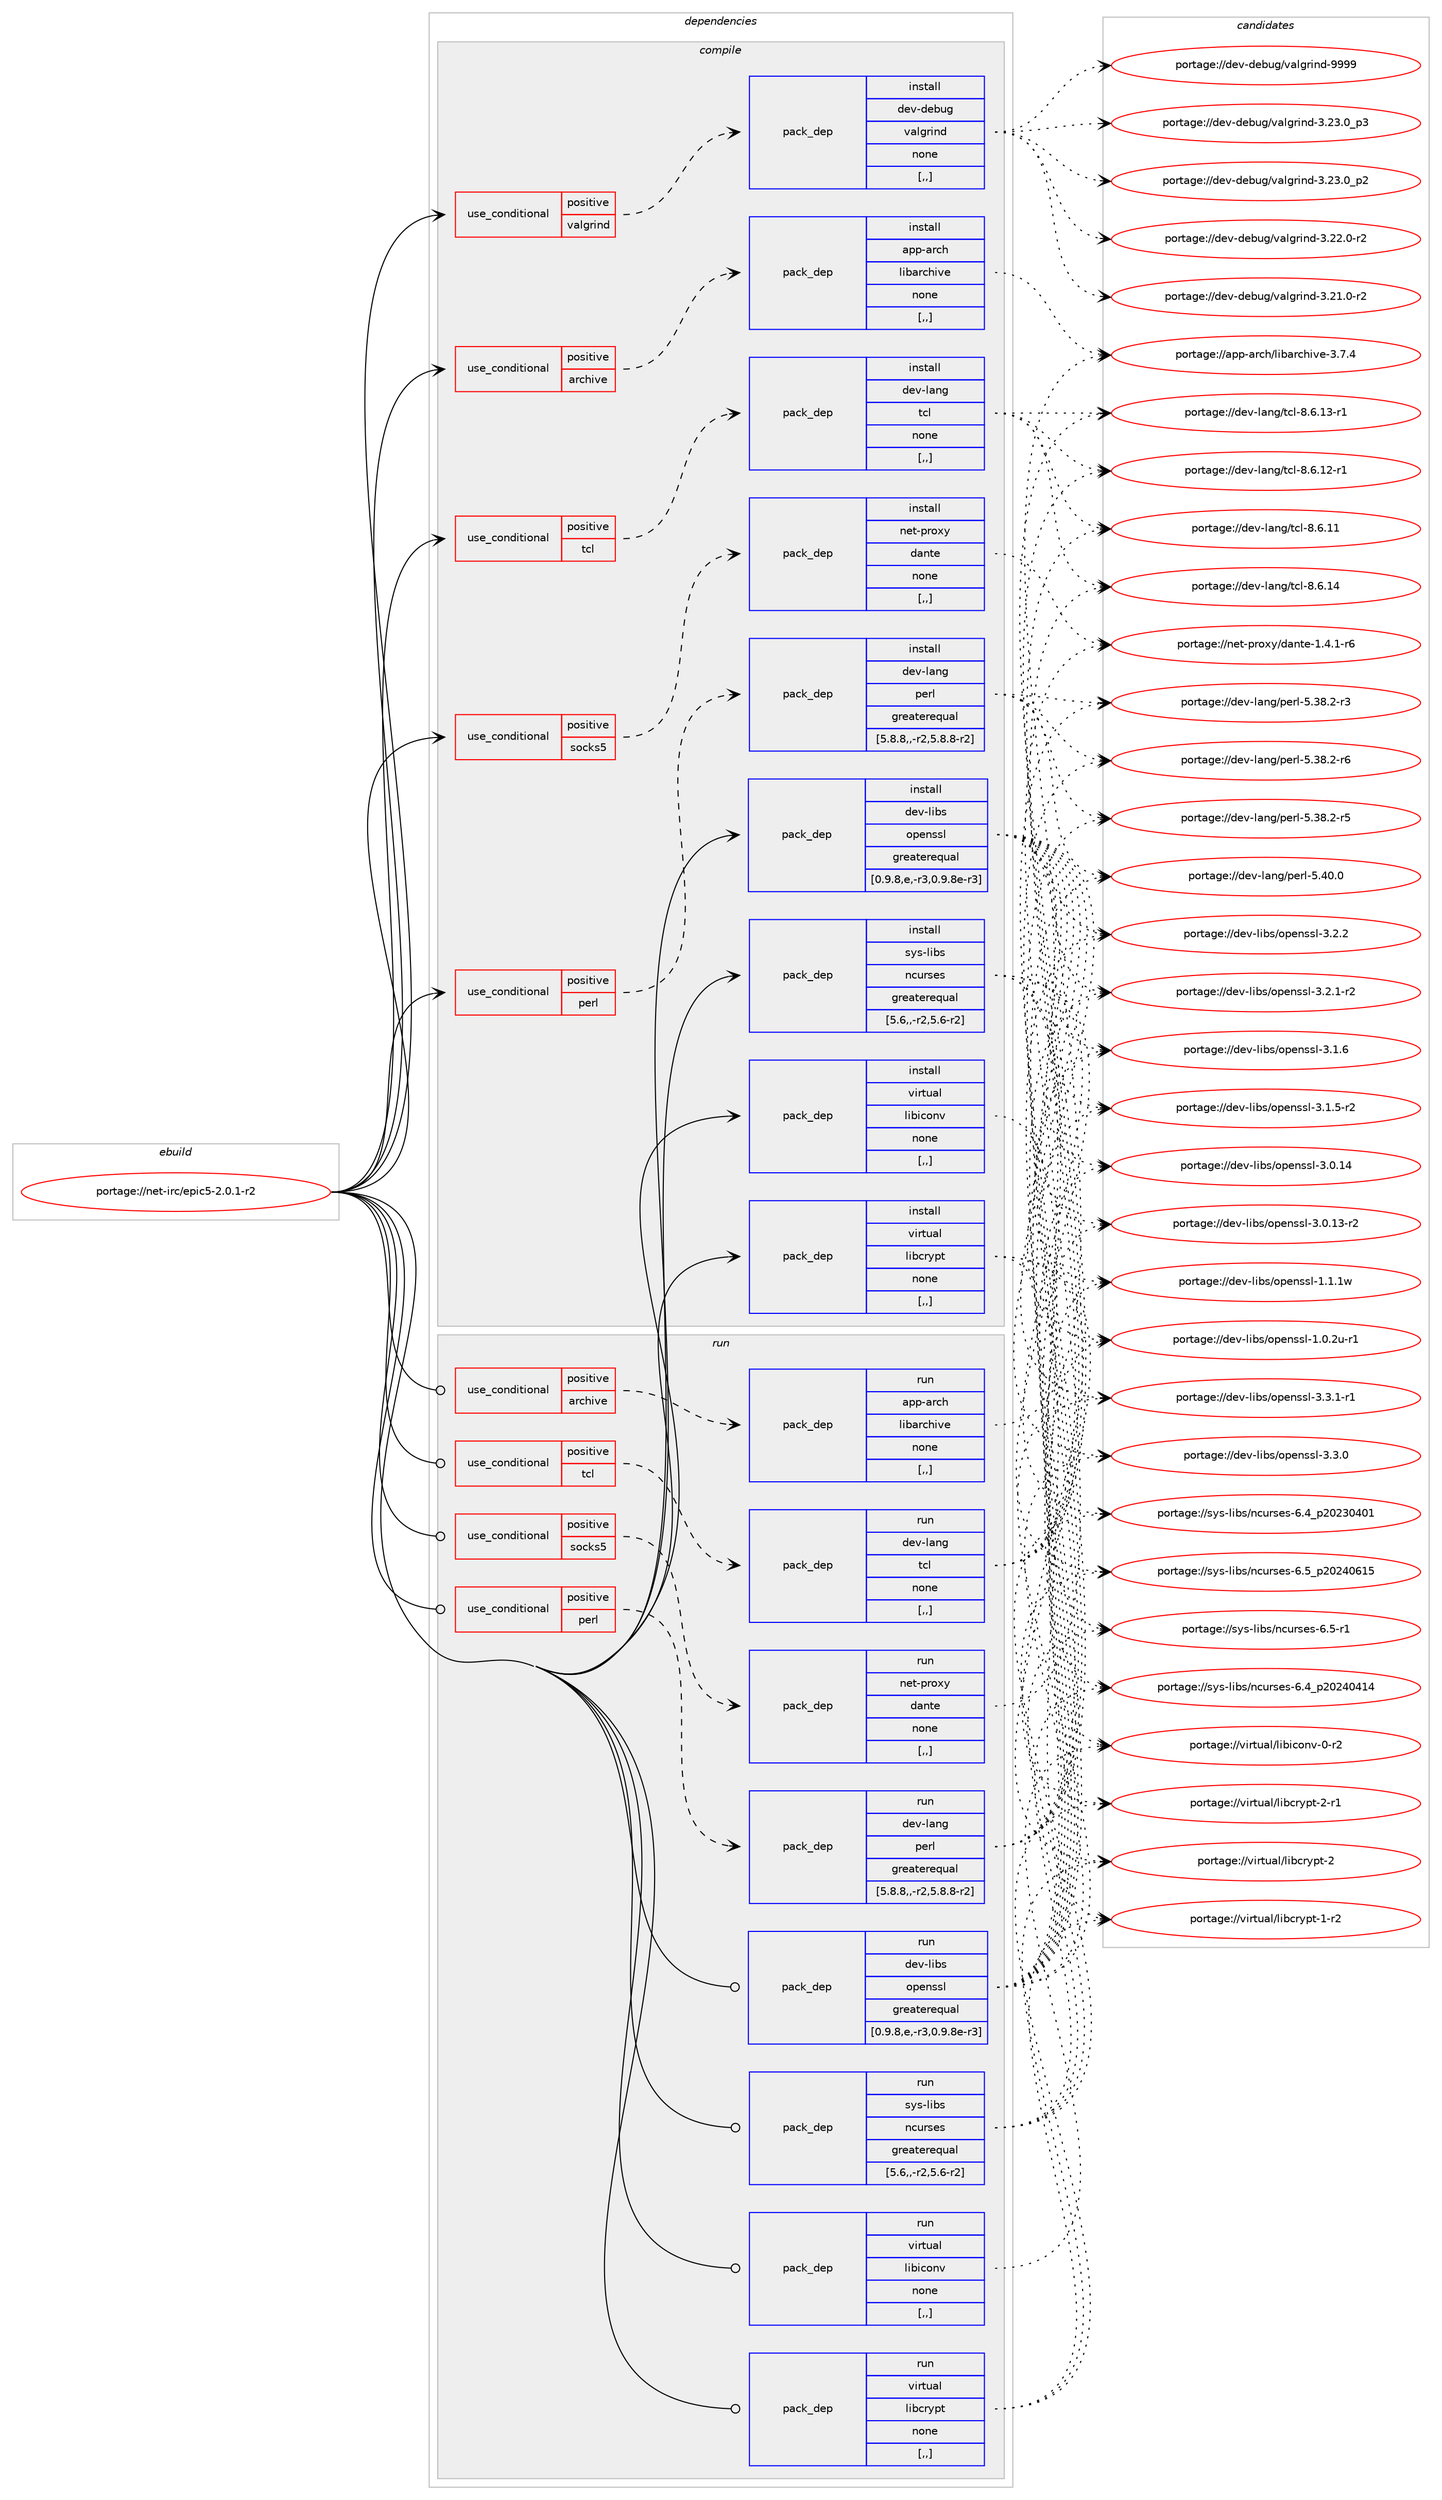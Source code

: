 digraph prolog {

# *************
# Graph options
# *************

newrank=true;
concentrate=true;
compound=true;
graph [rankdir=LR,fontname=Helvetica,fontsize=10,ranksep=1.5];#, ranksep=2.5, nodesep=0.2];
edge  [arrowhead=vee];
node  [fontname=Helvetica,fontsize=10];

# **********
# The ebuild
# **********

subgraph cluster_leftcol {
color=gray;
label=<<i>ebuild</i>>;
id [label="portage://net-irc/epic5-2.0.1-r2", color=red, width=4, href="../net-irc/epic5-2.0.1-r2.svg"];
}

# ****************
# The dependencies
# ****************

subgraph cluster_midcol {
color=gray;
label=<<i>dependencies</i>>;
subgraph cluster_compile {
fillcolor="#eeeeee";
style=filled;
label=<<i>compile</i>>;
subgraph cond92189 {
dependency354810 [label=<<TABLE BORDER="0" CELLBORDER="1" CELLSPACING="0" CELLPADDING="4"><TR><TD ROWSPAN="3" CELLPADDING="10">use_conditional</TD></TR><TR><TD>positive</TD></TR><TR><TD>archive</TD></TR></TABLE>>, shape=none, color=red];
subgraph pack260005 {
dependency354811 [label=<<TABLE BORDER="0" CELLBORDER="1" CELLSPACING="0" CELLPADDING="4" WIDTH="220"><TR><TD ROWSPAN="6" CELLPADDING="30">pack_dep</TD></TR><TR><TD WIDTH="110">install</TD></TR><TR><TD>app-arch</TD></TR><TR><TD>libarchive</TD></TR><TR><TD>none</TD></TR><TR><TD>[,,]</TD></TR></TABLE>>, shape=none, color=blue];
}
dependency354810:e -> dependency354811:w [weight=20,style="dashed",arrowhead="vee"];
}
id:e -> dependency354810:w [weight=20,style="solid",arrowhead="vee"];
subgraph cond92190 {
dependency354812 [label=<<TABLE BORDER="0" CELLBORDER="1" CELLSPACING="0" CELLPADDING="4"><TR><TD ROWSPAN="3" CELLPADDING="10">use_conditional</TD></TR><TR><TD>positive</TD></TR><TR><TD>perl</TD></TR></TABLE>>, shape=none, color=red];
subgraph pack260006 {
dependency354813 [label=<<TABLE BORDER="0" CELLBORDER="1" CELLSPACING="0" CELLPADDING="4" WIDTH="220"><TR><TD ROWSPAN="6" CELLPADDING="30">pack_dep</TD></TR><TR><TD WIDTH="110">install</TD></TR><TR><TD>dev-lang</TD></TR><TR><TD>perl</TD></TR><TR><TD>greaterequal</TD></TR><TR><TD>[5.8.8,,-r2,5.8.8-r2]</TD></TR></TABLE>>, shape=none, color=blue];
}
dependency354812:e -> dependency354813:w [weight=20,style="dashed",arrowhead="vee"];
}
id:e -> dependency354812:w [weight=20,style="solid",arrowhead="vee"];
subgraph cond92191 {
dependency354814 [label=<<TABLE BORDER="0" CELLBORDER="1" CELLSPACING="0" CELLPADDING="4"><TR><TD ROWSPAN="3" CELLPADDING="10">use_conditional</TD></TR><TR><TD>positive</TD></TR><TR><TD>socks5</TD></TR></TABLE>>, shape=none, color=red];
subgraph pack260007 {
dependency354815 [label=<<TABLE BORDER="0" CELLBORDER="1" CELLSPACING="0" CELLPADDING="4" WIDTH="220"><TR><TD ROWSPAN="6" CELLPADDING="30">pack_dep</TD></TR><TR><TD WIDTH="110">install</TD></TR><TR><TD>net-proxy</TD></TR><TR><TD>dante</TD></TR><TR><TD>none</TD></TR><TR><TD>[,,]</TD></TR></TABLE>>, shape=none, color=blue];
}
dependency354814:e -> dependency354815:w [weight=20,style="dashed",arrowhead="vee"];
}
id:e -> dependency354814:w [weight=20,style="solid",arrowhead="vee"];
subgraph cond92192 {
dependency354816 [label=<<TABLE BORDER="0" CELLBORDER="1" CELLSPACING="0" CELLPADDING="4"><TR><TD ROWSPAN="3" CELLPADDING="10">use_conditional</TD></TR><TR><TD>positive</TD></TR><TR><TD>tcl</TD></TR></TABLE>>, shape=none, color=red];
subgraph pack260008 {
dependency354817 [label=<<TABLE BORDER="0" CELLBORDER="1" CELLSPACING="0" CELLPADDING="4" WIDTH="220"><TR><TD ROWSPAN="6" CELLPADDING="30">pack_dep</TD></TR><TR><TD WIDTH="110">install</TD></TR><TR><TD>dev-lang</TD></TR><TR><TD>tcl</TD></TR><TR><TD>none</TD></TR><TR><TD>[,,]</TD></TR></TABLE>>, shape=none, color=blue];
}
dependency354816:e -> dependency354817:w [weight=20,style="dashed",arrowhead="vee"];
}
id:e -> dependency354816:w [weight=20,style="solid",arrowhead="vee"];
subgraph cond92193 {
dependency354818 [label=<<TABLE BORDER="0" CELLBORDER="1" CELLSPACING="0" CELLPADDING="4"><TR><TD ROWSPAN="3" CELLPADDING="10">use_conditional</TD></TR><TR><TD>positive</TD></TR><TR><TD>valgrind</TD></TR></TABLE>>, shape=none, color=red];
subgraph pack260009 {
dependency354819 [label=<<TABLE BORDER="0" CELLBORDER="1" CELLSPACING="0" CELLPADDING="4" WIDTH="220"><TR><TD ROWSPAN="6" CELLPADDING="30">pack_dep</TD></TR><TR><TD WIDTH="110">install</TD></TR><TR><TD>dev-debug</TD></TR><TR><TD>valgrind</TD></TR><TR><TD>none</TD></TR><TR><TD>[,,]</TD></TR></TABLE>>, shape=none, color=blue];
}
dependency354818:e -> dependency354819:w [weight=20,style="dashed",arrowhead="vee"];
}
id:e -> dependency354818:w [weight=20,style="solid",arrowhead="vee"];
subgraph pack260010 {
dependency354820 [label=<<TABLE BORDER="0" CELLBORDER="1" CELLSPACING="0" CELLPADDING="4" WIDTH="220"><TR><TD ROWSPAN="6" CELLPADDING="30">pack_dep</TD></TR><TR><TD WIDTH="110">install</TD></TR><TR><TD>dev-libs</TD></TR><TR><TD>openssl</TD></TR><TR><TD>greaterequal</TD></TR><TR><TD>[0.9.8,e,-r3,0.9.8e-r3]</TD></TR></TABLE>>, shape=none, color=blue];
}
id:e -> dependency354820:w [weight=20,style="solid",arrowhead="vee"];
subgraph pack260011 {
dependency354821 [label=<<TABLE BORDER="0" CELLBORDER="1" CELLSPACING="0" CELLPADDING="4" WIDTH="220"><TR><TD ROWSPAN="6" CELLPADDING="30">pack_dep</TD></TR><TR><TD WIDTH="110">install</TD></TR><TR><TD>sys-libs</TD></TR><TR><TD>ncurses</TD></TR><TR><TD>greaterequal</TD></TR><TR><TD>[5.6,,-r2,5.6-r2]</TD></TR></TABLE>>, shape=none, color=blue];
}
id:e -> dependency354821:w [weight=20,style="solid",arrowhead="vee"];
subgraph pack260012 {
dependency354822 [label=<<TABLE BORDER="0" CELLBORDER="1" CELLSPACING="0" CELLPADDING="4" WIDTH="220"><TR><TD ROWSPAN="6" CELLPADDING="30">pack_dep</TD></TR><TR><TD WIDTH="110">install</TD></TR><TR><TD>virtual</TD></TR><TR><TD>libcrypt</TD></TR><TR><TD>none</TD></TR><TR><TD>[,,]</TD></TR></TABLE>>, shape=none, color=blue];
}
id:e -> dependency354822:w [weight=20,style="solid",arrowhead="vee"];
subgraph pack260013 {
dependency354823 [label=<<TABLE BORDER="0" CELLBORDER="1" CELLSPACING="0" CELLPADDING="4" WIDTH="220"><TR><TD ROWSPAN="6" CELLPADDING="30">pack_dep</TD></TR><TR><TD WIDTH="110">install</TD></TR><TR><TD>virtual</TD></TR><TR><TD>libiconv</TD></TR><TR><TD>none</TD></TR><TR><TD>[,,]</TD></TR></TABLE>>, shape=none, color=blue];
}
id:e -> dependency354823:w [weight=20,style="solid",arrowhead="vee"];
}
subgraph cluster_compileandrun {
fillcolor="#eeeeee";
style=filled;
label=<<i>compile and run</i>>;
}
subgraph cluster_run {
fillcolor="#eeeeee";
style=filled;
label=<<i>run</i>>;
subgraph cond92194 {
dependency354824 [label=<<TABLE BORDER="0" CELLBORDER="1" CELLSPACING="0" CELLPADDING="4"><TR><TD ROWSPAN="3" CELLPADDING="10">use_conditional</TD></TR><TR><TD>positive</TD></TR><TR><TD>archive</TD></TR></TABLE>>, shape=none, color=red];
subgraph pack260014 {
dependency354825 [label=<<TABLE BORDER="0" CELLBORDER="1" CELLSPACING="0" CELLPADDING="4" WIDTH="220"><TR><TD ROWSPAN="6" CELLPADDING="30">pack_dep</TD></TR><TR><TD WIDTH="110">run</TD></TR><TR><TD>app-arch</TD></TR><TR><TD>libarchive</TD></TR><TR><TD>none</TD></TR><TR><TD>[,,]</TD></TR></TABLE>>, shape=none, color=blue];
}
dependency354824:e -> dependency354825:w [weight=20,style="dashed",arrowhead="vee"];
}
id:e -> dependency354824:w [weight=20,style="solid",arrowhead="odot"];
subgraph cond92195 {
dependency354826 [label=<<TABLE BORDER="0" CELLBORDER="1" CELLSPACING="0" CELLPADDING="4"><TR><TD ROWSPAN="3" CELLPADDING="10">use_conditional</TD></TR><TR><TD>positive</TD></TR><TR><TD>perl</TD></TR></TABLE>>, shape=none, color=red];
subgraph pack260015 {
dependency354827 [label=<<TABLE BORDER="0" CELLBORDER="1" CELLSPACING="0" CELLPADDING="4" WIDTH="220"><TR><TD ROWSPAN="6" CELLPADDING="30">pack_dep</TD></TR><TR><TD WIDTH="110">run</TD></TR><TR><TD>dev-lang</TD></TR><TR><TD>perl</TD></TR><TR><TD>greaterequal</TD></TR><TR><TD>[5.8.8,,-r2,5.8.8-r2]</TD></TR></TABLE>>, shape=none, color=blue];
}
dependency354826:e -> dependency354827:w [weight=20,style="dashed",arrowhead="vee"];
}
id:e -> dependency354826:w [weight=20,style="solid",arrowhead="odot"];
subgraph cond92196 {
dependency354828 [label=<<TABLE BORDER="0" CELLBORDER="1" CELLSPACING="0" CELLPADDING="4"><TR><TD ROWSPAN="3" CELLPADDING="10">use_conditional</TD></TR><TR><TD>positive</TD></TR><TR><TD>socks5</TD></TR></TABLE>>, shape=none, color=red];
subgraph pack260016 {
dependency354829 [label=<<TABLE BORDER="0" CELLBORDER="1" CELLSPACING="0" CELLPADDING="4" WIDTH="220"><TR><TD ROWSPAN="6" CELLPADDING="30">pack_dep</TD></TR><TR><TD WIDTH="110">run</TD></TR><TR><TD>net-proxy</TD></TR><TR><TD>dante</TD></TR><TR><TD>none</TD></TR><TR><TD>[,,]</TD></TR></TABLE>>, shape=none, color=blue];
}
dependency354828:e -> dependency354829:w [weight=20,style="dashed",arrowhead="vee"];
}
id:e -> dependency354828:w [weight=20,style="solid",arrowhead="odot"];
subgraph cond92197 {
dependency354830 [label=<<TABLE BORDER="0" CELLBORDER="1" CELLSPACING="0" CELLPADDING="4"><TR><TD ROWSPAN="3" CELLPADDING="10">use_conditional</TD></TR><TR><TD>positive</TD></TR><TR><TD>tcl</TD></TR></TABLE>>, shape=none, color=red];
subgraph pack260017 {
dependency354831 [label=<<TABLE BORDER="0" CELLBORDER="1" CELLSPACING="0" CELLPADDING="4" WIDTH="220"><TR><TD ROWSPAN="6" CELLPADDING="30">pack_dep</TD></TR><TR><TD WIDTH="110">run</TD></TR><TR><TD>dev-lang</TD></TR><TR><TD>tcl</TD></TR><TR><TD>none</TD></TR><TR><TD>[,,]</TD></TR></TABLE>>, shape=none, color=blue];
}
dependency354830:e -> dependency354831:w [weight=20,style="dashed",arrowhead="vee"];
}
id:e -> dependency354830:w [weight=20,style="solid",arrowhead="odot"];
subgraph pack260018 {
dependency354832 [label=<<TABLE BORDER="0" CELLBORDER="1" CELLSPACING="0" CELLPADDING="4" WIDTH="220"><TR><TD ROWSPAN="6" CELLPADDING="30">pack_dep</TD></TR><TR><TD WIDTH="110">run</TD></TR><TR><TD>dev-libs</TD></TR><TR><TD>openssl</TD></TR><TR><TD>greaterequal</TD></TR><TR><TD>[0.9.8,e,-r3,0.9.8e-r3]</TD></TR></TABLE>>, shape=none, color=blue];
}
id:e -> dependency354832:w [weight=20,style="solid",arrowhead="odot"];
subgraph pack260019 {
dependency354833 [label=<<TABLE BORDER="0" CELLBORDER="1" CELLSPACING="0" CELLPADDING="4" WIDTH="220"><TR><TD ROWSPAN="6" CELLPADDING="30">pack_dep</TD></TR><TR><TD WIDTH="110">run</TD></TR><TR><TD>sys-libs</TD></TR><TR><TD>ncurses</TD></TR><TR><TD>greaterequal</TD></TR><TR><TD>[5.6,,-r2,5.6-r2]</TD></TR></TABLE>>, shape=none, color=blue];
}
id:e -> dependency354833:w [weight=20,style="solid",arrowhead="odot"];
subgraph pack260020 {
dependency354834 [label=<<TABLE BORDER="0" CELLBORDER="1" CELLSPACING="0" CELLPADDING="4" WIDTH="220"><TR><TD ROWSPAN="6" CELLPADDING="30">pack_dep</TD></TR><TR><TD WIDTH="110">run</TD></TR><TR><TD>virtual</TD></TR><TR><TD>libcrypt</TD></TR><TR><TD>none</TD></TR><TR><TD>[,,]</TD></TR></TABLE>>, shape=none, color=blue];
}
id:e -> dependency354834:w [weight=20,style="solid",arrowhead="odot"];
subgraph pack260021 {
dependency354835 [label=<<TABLE BORDER="0" CELLBORDER="1" CELLSPACING="0" CELLPADDING="4" WIDTH="220"><TR><TD ROWSPAN="6" CELLPADDING="30">pack_dep</TD></TR><TR><TD WIDTH="110">run</TD></TR><TR><TD>virtual</TD></TR><TR><TD>libiconv</TD></TR><TR><TD>none</TD></TR><TR><TD>[,,]</TD></TR></TABLE>>, shape=none, color=blue];
}
id:e -> dependency354835:w [weight=20,style="solid",arrowhead="odot"];
}
}

# **************
# The candidates
# **************

subgraph cluster_choices {
rank=same;
color=gray;
label=<<i>candidates</i>>;

subgraph choice260005 {
color=black;
nodesep=1;
choice9711211245971149910447108105989711499104105118101455146554652 [label="portage://app-arch/libarchive-3.7.4", color=red, width=4,href="../app-arch/libarchive-3.7.4.svg"];
dependency354811:e -> choice9711211245971149910447108105989711499104105118101455146554652:w [style=dotted,weight="100"];
}
subgraph choice260006 {
color=black;
nodesep=1;
choice10010111845108971101034711210111410845534652484648 [label="portage://dev-lang/perl-5.40.0", color=red, width=4,href="../dev-lang/perl-5.40.0.svg"];
choice100101118451089711010347112101114108455346515646504511454 [label="portage://dev-lang/perl-5.38.2-r6", color=red, width=4,href="../dev-lang/perl-5.38.2-r6.svg"];
choice100101118451089711010347112101114108455346515646504511453 [label="portage://dev-lang/perl-5.38.2-r5", color=red, width=4,href="../dev-lang/perl-5.38.2-r5.svg"];
choice100101118451089711010347112101114108455346515646504511451 [label="portage://dev-lang/perl-5.38.2-r3", color=red, width=4,href="../dev-lang/perl-5.38.2-r3.svg"];
dependency354813:e -> choice10010111845108971101034711210111410845534652484648:w [style=dotted,weight="100"];
dependency354813:e -> choice100101118451089711010347112101114108455346515646504511454:w [style=dotted,weight="100"];
dependency354813:e -> choice100101118451089711010347112101114108455346515646504511453:w [style=dotted,weight="100"];
dependency354813:e -> choice100101118451089711010347112101114108455346515646504511451:w [style=dotted,weight="100"];
}
subgraph choice260007 {
color=black;
nodesep=1;
choice1101011164511211411112012147100971101161014549465246494511454 [label="portage://net-proxy/dante-1.4.1-r6", color=red, width=4,href="../net-proxy/dante-1.4.1-r6.svg"];
dependency354815:e -> choice1101011164511211411112012147100971101161014549465246494511454:w [style=dotted,weight="100"];
}
subgraph choice260008 {
color=black;
nodesep=1;
choice1001011184510897110103471169910845564654464952 [label="portage://dev-lang/tcl-8.6.14", color=red, width=4,href="../dev-lang/tcl-8.6.14.svg"];
choice10010111845108971101034711699108455646544649514511449 [label="portage://dev-lang/tcl-8.6.13-r1", color=red, width=4,href="../dev-lang/tcl-8.6.13-r1.svg"];
choice10010111845108971101034711699108455646544649504511449 [label="portage://dev-lang/tcl-8.6.12-r1", color=red, width=4,href="../dev-lang/tcl-8.6.12-r1.svg"];
choice1001011184510897110103471169910845564654464949 [label="portage://dev-lang/tcl-8.6.11", color=red, width=4,href="../dev-lang/tcl-8.6.11.svg"];
dependency354817:e -> choice1001011184510897110103471169910845564654464952:w [style=dotted,weight="100"];
dependency354817:e -> choice10010111845108971101034711699108455646544649514511449:w [style=dotted,weight="100"];
dependency354817:e -> choice10010111845108971101034711699108455646544649504511449:w [style=dotted,weight="100"];
dependency354817:e -> choice1001011184510897110103471169910845564654464949:w [style=dotted,weight="100"];
}
subgraph choice260009 {
color=black;
nodesep=1;
choice100101118451001019811710347118971081031141051101004557575757 [label="portage://dev-debug/valgrind-9999", color=red, width=4,href="../dev-debug/valgrind-9999.svg"];
choice10010111845100101981171034711897108103114105110100455146505146489511251 [label="portage://dev-debug/valgrind-3.23.0_p3", color=red, width=4,href="../dev-debug/valgrind-3.23.0_p3.svg"];
choice10010111845100101981171034711897108103114105110100455146505146489511250 [label="portage://dev-debug/valgrind-3.23.0_p2", color=red, width=4,href="../dev-debug/valgrind-3.23.0_p2.svg"];
choice10010111845100101981171034711897108103114105110100455146505046484511450 [label="portage://dev-debug/valgrind-3.22.0-r2", color=red, width=4,href="../dev-debug/valgrind-3.22.0-r2.svg"];
choice10010111845100101981171034711897108103114105110100455146504946484511450 [label="portage://dev-debug/valgrind-3.21.0-r2", color=red, width=4,href="../dev-debug/valgrind-3.21.0-r2.svg"];
dependency354819:e -> choice100101118451001019811710347118971081031141051101004557575757:w [style=dotted,weight="100"];
dependency354819:e -> choice10010111845100101981171034711897108103114105110100455146505146489511251:w [style=dotted,weight="100"];
dependency354819:e -> choice10010111845100101981171034711897108103114105110100455146505146489511250:w [style=dotted,weight="100"];
dependency354819:e -> choice10010111845100101981171034711897108103114105110100455146505046484511450:w [style=dotted,weight="100"];
dependency354819:e -> choice10010111845100101981171034711897108103114105110100455146504946484511450:w [style=dotted,weight="100"];
}
subgraph choice260010 {
color=black;
nodesep=1;
choice1001011184510810598115471111121011101151151084551465146494511449 [label="portage://dev-libs/openssl-3.3.1-r1", color=red, width=4,href="../dev-libs/openssl-3.3.1-r1.svg"];
choice100101118451081059811547111112101110115115108455146514648 [label="portage://dev-libs/openssl-3.3.0", color=red, width=4,href="../dev-libs/openssl-3.3.0.svg"];
choice100101118451081059811547111112101110115115108455146504650 [label="portage://dev-libs/openssl-3.2.2", color=red, width=4,href="../dev-libs/openssl-3.2.2.svg"];
choice1001011184510810598115471111121011101151151084551465046494511450 [label="portage://dev-libs/openssl-3.2.1-r2", color=red, width=4,href="../dev-libs/openssl-3.2.1-r2.svg"];
choice100101118451081059811547111112101110115115108455146494654 [label="portage://dev-libs/openssl-3.1.6", color=red, width=4,href="../dev-libs/openssl-3.1.6.svg"];
choice1001011184510810598115471111121011101151151084551464946534511450 [label="portage://dev-libs/openssl-3.1.5-r2", color=red, width=4,href="../dev-libs/openssl-3.1.5-r2.svg"];
choice10010111845108105981154711111210111011511510845514648464952 [label="portage://dev-libs/openssl-3.0.14", color=red, width=4,href="../dev-libs/openssl-3.0.14.svg"];
choice100101118451081059811547111112101110115115108455146484649514511450 [label="portage://dev-libs/openssl-3.0.13-r2", color=red, width=4,href="../dev-libs/openssl-3.0.13-r2.svg"];
choice100101118451081059811547111112101110115115108454946494649119 [label="portage://dev-libs/openssl-1.1.1w", color=red, width=4,href="../dev-libs/openssl-1.1.1w.svg"];
choice1001011184510810598115471111121011101151151084549464846501174511449 [label="portage://dev-libs/openssl-1.0.2u-r1", color=red, width=4,href="../dev-libs/openssl-1.0.2u-r1.svg"];
dependency354820:e -> choice1001011184510810598115471111121011101151151084551465146494511449:w [style=dotted,weight="100"];
dependency354820:e -> choice100101118451081059811547111112101110115115108455146514648:w [style=dotted,weight="100"];
dependency354820:e -> choice100101118451081059811547111112101110115115108455146504650:w [style=dotted,weight="100"];
dependency354820:e -> choice1001011184510810598115471111121011101151151084551465046494511450:w [style=dotted,weight="100"];
dependency354820:e -> choice100101118451081059811547111112101110115115108455146494654:w [style=dotted,weight="100"];
dependency354820:e -> choice1001011184510810598115471111121011101151151084551464946534511450:w [style=dotted,weight="100"];
dependency354820:e -> choice10010111845108105981154711111210111011511510845514648464952:w [style=dotted,weight="100"];
dependency354820:e -> choice100101118451081059811547111112101110115115108455146484649514511450:w [style=dotted,weight="100"];
dependency354820:e -> choice100101118451081059811547111112101110115115108454946494649119:w [style=dotted,weight="100"];
dependency354820:e -> choice1001011184510810598115471111121011101151151084549464846501174511449:w [style=dotted,weight="100"];
}
subgraph choice260011 {
color=black;
nodesep=1;
choice1151211154510810598115471109911711411510111545544653951125048505248544953 [label="portage://sys-libs/ncurses-6.5_p20240615", color=red, width=4,href="../sys-libs/ncurses-6.5_p20240615.svg"];
choice11512111545108105981154711099117114115101115455446534511449 [label="portage://sys-libs/ncurses-6.5-r1", color=red, width=4,href="../sys-libs/ncurses-6.5-r1.svg"];
choice1151211154510810598115471109911711411510111545544652951125048505248524952 [label="portage://sys-libs/ncurses-6.4_p20240414", color=red, width=4,href="../sys-libs/ncurses-6.4_p20240414.svg"];
choice1151211154510810598115471109911711411510111545544652951125048505148524849 [label="portage://sys-libs/ncurses-6.4_p20230401", color=red, width=4,href="../sys-libs/ncurses-6.4_p20230401.svg"];
dependency354821:e -> choice1151211154510810598115471109911711411510111545544653951125048505248544953:w [style=dotted,weight="100"];
dependency354821:e -> choice11512111545108105981154711099117114115101115455446534511449:w [style=dotted,weight="100"];
dependency354821:e -> choice1151211154510810598115471109911711411510111545544652951125048505248524952:w [style=dotted,weight="100"];
dependency354821:e -> choice1151211154510810598115471109911711411510111545544652951125048505148524849:w [style=dotted,weight="100"];
}
subgraph choice260012 {
color=black;
nodesep=1;
choice1181051141161179710847108105989911412111211645504511449 [label="portage://virtual/libcrypt-2-r1", color=red, width=4,href="../virtual/libcrypt-2-r1.svg"];
choice118105114116117971084710810598991141211121164550 [label="portage://virtual/libcrypt-2", color=red, width=4,href="../virtual/libcrypt-2.svg"];
choice1181051141161179710847108105989911412111211645494511450 [label="portage://virtual/libcrypt-1-r2", color=red, width=4,href="../virtual/libcrypt-1-r2.svg"];
dependency354822:e -> choice1181051141161179710847108105989911412111211645504511449:w [style=dotted,weight="100"];
dependency354822:e -> choice118105114116117971084710810598991141211121164550:w [style=dotted,weight="100"];
dependency354822:e -> choice1181051141161179710847108105989911412111211645494511450:w [style=dotted,weight="100"];
}
subgraph choice260013 {
color=black;
nodesep=1;
choice1181051141161179710847108105981059911111011845484511450 [label="portage://virtual/libiconv-0-r2", color=red, width=4,href="../virtual/libiconv-0-r2.svg"];
dependency354823:e -> choice1181051141161179710847108105981059911111011845484511450:w [style=dotted,weight="100"];
}
subgraph choice260014 {
color=black;
nodesep=1;
choice9711211245971149910447108105989711499104105118101455146554652 [label="portage://app-arch/libarchive-3.7.4", color=red, width=4,href="../app-arch/libarchive-3.7.4.svg"];
dependency354825:e -> choice9711211245971149910447108105989711499104105118101455146554652:w [style=dotted,weight="100"];
}
subgraph choice260015 {
color=black;
nodesep=1;
choice10010111845108971101034711210111410845534652484648 [label="portage://dev-lang/perl-5.40.0", color=red, width=4,href="../dev-lang/perl-5.40.0.svg"];
choice100101118451089711010347112101114108455346515646504511454 [label="portage://dev-lang/perl-5.38.2-r6", color=red, width=4,href="../dev-lang/perl-5.38.2-r6.svg"];
choice100101118451089711010347112101114108455346515646504511453 [label="portage://dev-lang/perl-5.38.2-r5", color=red, width=4,href="../dev-lang/perl-5.38.2-r5.svg"];
choice100101118451089711010347112101114108455346515646504511451 [label="portage://dev-lang/perl-5.38.2-r3", color=red, width=4,href="../dev-lang/perl-5.38.2-r3.svg"];
dependency354827:e -> choice10010111845108971101034711210111410845534652484648:w [style=dotted,weight="100"];
dependency354827:e -> choice100101118451089711010347112101114108455346515646504511454:w [style=dotted,weight="100"];
dependency354827:e -> choice100101118451089711010347112101114108455346515646504511453:w [style=dotted,weight="100"];
dependency354827:e -> choice100101118451089711010347112101114108455346515646504511451:w [style=dotted,weight="100"];
}
subgraph choice260016 {
color=black;
nodesep=1;
choice1101011164511211411112012147100971101161014549465246494511454 [label="portage://net-proxy/dante-1.4.1-r6", color=red, width=4,href="../net-proxy/dante-1.4.1-r6.svg"];
dependency354829:e -> choice1101011164511211411112012147100971101161014549465246494511454:w [style=dotted,weight="100"];
}
subgraph choice260017 {
color=black;
nodesep=1;
choice1001011184510897110103471169910845564654464952 [label="portage://dev-lang/tcl-8.6.14", color=red, width=4,href="../dev-lang/tcl-8.6.14.svg"];
choice10010111845108971101034711699108455646544649514511449 [label="portage://dev-lang/tcl-8.6.13-r1", color=red, width=4,href="../dev-lang/tcl-8.6.13-r1.svg"];
choice10010111845108971101034711699108455646544649504511449 [label="portage://dev-lang/tcl-8.6.12-r1", color=red, width=4,href="../dev-lang/tcl-8.6.12-r1.svg"];
choice1001011184510897110103471169910845564654464949 [label="portage://dev-lang/tcl-8.6.11", color=red, width=4,href="../dev-lang/tcl-8.6.11.svg"];
dependency354831:e -> choice1001011184510897110103471169910845564654464952:w [style=dotted,weight="100"];
dependency354831:e -> choice10010111845108971101034711699108455646544649514511449:w [style=dotted,weight="100"];
dependency354831:e -> choice10010111845108971101034711699108455646544649504511449:w [style=dotted,weight="100"];
dependency354831:e -> choice1001011184510897110103471169910845564654464949:w [style=dotted,weight="100"];
}
subgraph choice260018 {
color=black;
nodesep=1;
choice1001011184510810598115471111121011101151151084551465146494511449 [label="portage://dev-libs/openssl-3.3.1-r1", color=red, width=4,href="../dev-libs/openssl-3.3.1-r1.svg"];
choice100101118451081059811547111112101110115115108455146514648 [label="portage://dev-libs/openssl-3.3.0", color=red, width=4,href="../dev-libs/openssl-3.3.0.svg"];
choice100101118451081059811547111112101110115115108455146504650 [label="portage://dev-libs/openssl-3.2.2", color=red, width=4,href="../dev-libs/openssl-3.2.2.svg"];
choice1001011184510810598115471111121011101151151084551465046494511450 [label="portage://dev-libs/openssl-3.2.1-r2", color=red, width=4,href="../dev-libs/openssl-3.2.1-r2.svg"];
choice100101118451081059811547111112101110115115108455146494654 [label="portage://dev-libs/openssl-3.1.6", color=red, width=4,href="../dev-libs/openssl-3.1.6.svg"];
choice1001011184510810598115471111121011101151151084551464946534511450 [label="portage://dev-libs/openssl-3.1.5-r2", color=red, width=4,href="../dev-libs/openssl-3.1.5-r2.svg"];
choice10010111845108105981154711111210111011511510845514648464952 [label="portage://dev-libs/openssl-3.0.14", color=red, width=4,href="../dev-libs/openssl-3.0.14.svg"];
choice100101118451081059811547111112101110115115108455146484649514511450 [label="portage://dev-libs/openssl-3.0.13-r2", color=red, width=4,href="../dev-libs/openssl-3.0.13-r2.svg"];
choice100101118451081059811547111112101110115115108454946494649119 [label="portage://dev-libs/openssl-1.1.1w", color=red, width=4,href="../dev-libs/openssl-1.1.1w.svg"];
choice1001011184510810598115471111121011101151151084549464846501174511449 [label="portage://dev-libs/openssl-1.0.2u-r1", color=red, width=4,href="../dev-libs/openssl-1.0.2u-r1.svg"];
dependency354832:e -> choice1001011184510810598115471111121011101151151084551465146494511449:w [style=dotted,weight="100"];
dependency354832:e -> choice100101118451081059811547111112101110115115108455146514648:w [style=dotted,weight="100"];
dependency354832:e -> choice100101118451081059811547111112101110115115108455146504650:w [style=dotted,weight="100"];
dependency354832:e -> choice1001011184510810598115471111121011101151151084551465046494511450:w [style=dotted,weight="100"];
dependency354832:e -> choice100101118451081059811547111112101110115115108455146494654:w [style=dotted,weight="100"];
dependency354832:e -> choice1001011184510810598115471111121011101151151084551464946534511450:w [style=dotted,weight="100"];
dependency354832:e -> choice10010111845108105981154711111210111011511510845514648464952:w [style=dotted,weight="100"];
dependency354832:e -> choice100101118451081059811547111112101110115115108455146484649514511450:w [style=dotted,weight="100"];
dependency354832:e -> choice100101118451081059811547111112101110115115108454946494649119:w [style=dotted,weight="100"];
dependency354832:e -> choice1001011184510810598115471111121011101151151084549464846501174511449:w [style=dotted,weight="100"];
}
subgraph choice260019 {
color=black;
nodesep=1;
choice1151211154510810598115471109911711411510111545544653951125048505248544953 [label="portage://sys-libs/ncurses-6.5_p20240615", color=red, width=4,href="../sys-libs/ncurses-6.5_p20240615.svg"];
choice11512111545108105981154711099117114115101115455446534511449 [label="portage://sys-libs/ncurses-6.5-r1", color=red, width=4,href="../sys-libs/ncurses-6.5-r1.svg"];
choice1151211154510810598115471109911711411510111545544652951125048505248524952 [label="portage://sys-libs/ncurses-6.4_p20240414", color=red, width=4,href="../sys-libs/ncurses-6.4_p20240414.svg"];
choice1151211154510810598115471109911711411510111545544652951125048505148524849 [label="portage://sys-libs/ncurses-6.4_p20230401", color=red, width=4,href="../sys-libs/ncurses-6.4_p20230401.svg"];
dependency354833:e -> choice1151211154510810598115471109911711411510111545544653951125048505248544953:w [style=dotted,weight="100"];
dependency354833:e -> choice11512111545108105981154711099117114115101115455446534511449:w [style=dotted,weight="100"];
dependency354833:e -> choice1151211154510810598115471109911711411510111545544652951125048505248524952:w [style=dotted,weight="100"];
dependency354833:e -> choice1151211154510810598115471109911711411510111545544652951125048505148524849:w [style=dotted,weight="100"];
}
subgraph choice260020 {
color=black;
nodesep=1;
choice1181051141161179710847108105989911412111211645504511449 [label="portage://virtual/libcrypt-2-r1", color=red, width=4,href="../virtual/libcrypt-2-r1.svg"];
choice118105114116117971084710810598991141211121164550 [label="portage://virtual/libcrypt-2", color=red, width=4,href="../virtual/libcrypt-2.svg"];
choice1181051141161179710847108105989911412111211645494511450 [label="portage://virtual/libcrypt-1-r2", color=red, width=4,href="../virtual/libcrypt-1-r2.svg"];
dependency354834:e -> choice1181051141161179710847108105989911412111211645504511449:w [style=dotted,weight="100"];
dependency354834:e -> choice118105114116117971084710810598991141211121164550:w [style=dotted,weight="100"];
dependency354834:e -> choice1181051141161179710847108105989911412111211645494511450:w [style=dotted,weight="100"];
}
subgraph choice260021 {
color=black;
nodesep=1;
choice1181051141161179710847108105981059911111011845484511450 [label="portage://virtual/libiconv-0-r2", color=red, width=4,href="../virtual/libiconv-0-r2.svg"];
dependency354835:e -> choice1181051141161179710847108105981059911111011845484511450:w [style=dotted,weight="100"];
}
}

}

